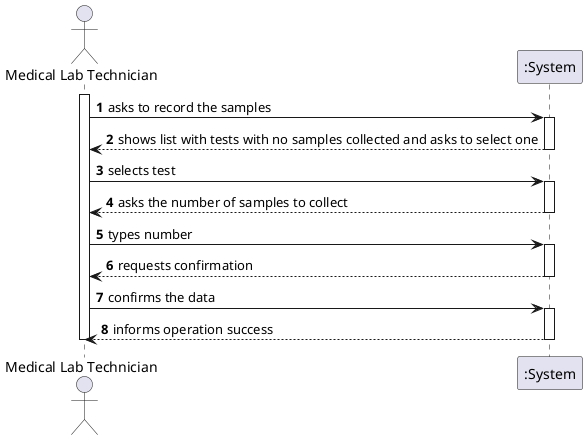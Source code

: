 @startuml

autonumber
actor "Medical Lab Technician" as MLT

activate MLT
MLT -> ":System" : asks to record the samples
/'Here below'/
activate ":System"
":System" --> MLT : shows list with tests with no samples collected and asks to select one
deactivate ":System"

MLT -> ":System" : selects test
activate ":System"

":System" --> MLT : asks the number of samples to collect
deactivate ":System"

MLT -> ":System" : types number
activate ":System"

":System" --> MLT : requests confirmation
deactivate ":System"

MLT -> ":System" : confirms the data
activate ":System"
":System" --> MLT : informs operation success
deactivate ":System"

deactivate MLT

@enduml